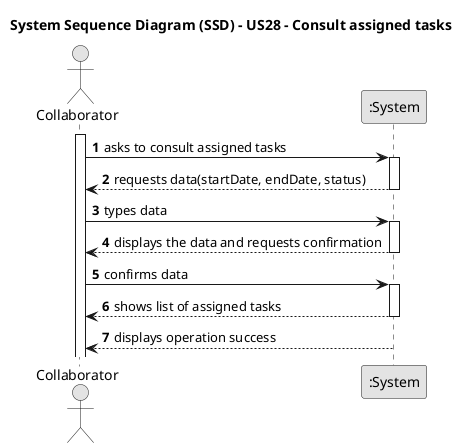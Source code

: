 @startuml
skinparam monochrome true
skinparam packageStyle rectangle
skinparam shadowing false

title System Sequence Diagram (SSD) - US28 - Consult assigned tasks

autonumber

actor "Collaborator" as Col
participant ":System" as System

activate Col

    Col -> System : asks to consult assigned tasks
    activate System

    System --> Col : requests data(startDate, endDate, status)
    deactivate System

    Col->System: types data
    activate System

    System --> Col : displays the data and requests confirmation
    deactivate System

    Col -> System : confirms data
    activate System

    System --> Col : shows list of assigned tasks
    deactivate System

    System --> Col : displays operation success
    deactivate System

@enduml
